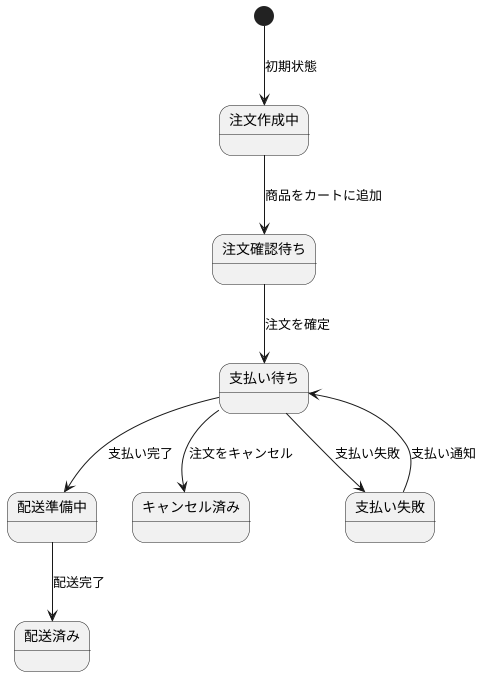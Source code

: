 @startuml
[*] --> 注文作成中 : 初期状態
注文作成中 --> 注文確認待ち : 商品をカートに追加
注文確認待ち --> 支払い待ち : 注文を確定
支払い待ち --> 配送準備中 : 支払い完了
配送準備中 --> 配送済み : 配送完了
支払い待ち --> キャンセル済み : 注文をキャンセル
支払い待ち --> 支払い失敗 : 支払い失敗
支払い失敗 --> 支払い待ち : 支払い通知